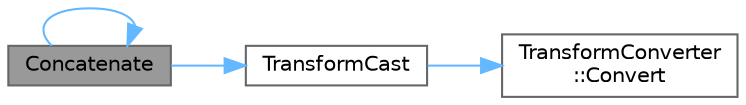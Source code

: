 digraph "Concatenate"
{
 // INTERACTIVE_SVG=YES
 // LATEX_PDF_SIZE
  bgcolor="transparent";
  edge [fontname=Helvetica,fontsize=10,labelfontname=Helvetica,labelfontsize=10];
  node [fontname=Helvetica,fontsize=10,shape=box,height=0.2,width=0.4];
  rankdir="LR";
  Node1 [id="Node000001",label="Concatenate",height=0.2,width=0.4,color="gray40", fillcolor="grey60", style="filled", fontcolor="black",tooltip="Specialization for concatenating two rotations."];
  Node1 -> Node1 [id="edge1_Node000001_Node000001",color="steelblue1",style="solid",tooltip=" "];
  Node1 -> Node2 [id="edge2_Node000001_Node000002",color="steelblue1",style="solid",tooltip=" "];
  Node2 [id="Node000002",label="TransformCast",height=0.2,width=0.4,color="grey40", fillcolor="white", style="filled",URL="$d5/d9f/TransformCalculus_8h.html#af4bde4c3203f92ee59f604cb75f40c60",tooltip="Casts one TransformType to ResultType using rules laid out by TransformConverter<>::Convert<>()."];
  Node2 -> Node3 [id="edge3_Node000002_Node000003",color="steelblue1",style="solid",tooltip=" "];
  Node3 [id="Node000003",label="TransformConverter\l::Convert",height=0.2,width=0.4,color="grey40", fillcolor="white", style="filled",URL="$da/db0/structTransformConverter.html#abb146a681a035dec0731707b6b922c6e",tooltip="Efficient NULL conversion."];
}
